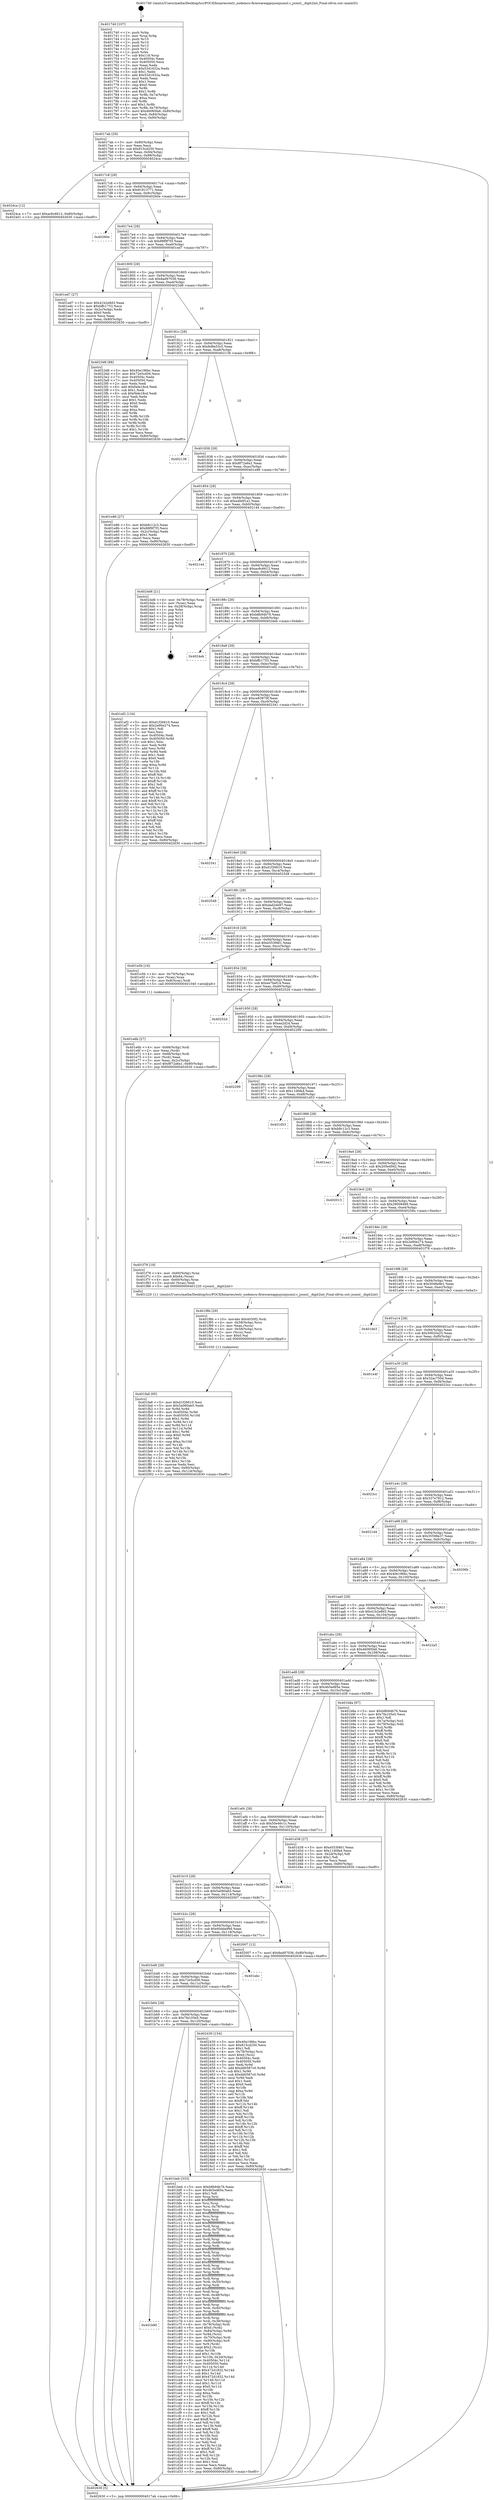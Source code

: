 digraph "0x401740" {
  label = "0x401740 (/mnt/c/Users/mathe/Desktop/tcc/POCII/binaries/extr_nodemcu-firmwareappsjsonjsonsl.c_jsonsl__digit2int_Final-ollvm.out::main(0))"
  labelloc = "t"
  node[shape=record]

  Entry [label="",width=0.3,height=0.3,shape=circle,fillcolor=black,style=filled]
  "0x4017ab" [label="{
     0x4017ab [29]\l
     | [instrs]\l
     &nbsp;&nbsp;0x4017ab \<+3\>: mov -0x80(%rbp),%eax\l
     &nbsp;&nbsp;0x4017ae \<+2\>: mov %eax,%ecx\l
     &nbsp;&nbsp;0x4017b0 \<+6\>: sub $0x815cd250,%ecx\l
     &nbsp;&nbsp;0x4017b6 \<+6\>: mov %eax,-0x94(%rbp)\l
     &nbsp;&nbsp;0x4017bc \<+6\>: mov %ecx,-0x98(%rbp)\l
     &nbsp;&nbsp;0x4017c2 \<+6\>: je 00000000004024ca \<main+0xd8a\>\l
  }"]
  "0x4024ca" [label="{
     0x4024ca [12]\l
     | [instrs]\l
     &nbsp;&nbsp;0x4024ca \<+7\>: movl $0xac6c6612,-0x80(%rbp)\l
     &nbsp;&nbsp;0x4024d1 \<+5\>: jmp 0000000000402630 \<main+0xef0\>\l
  }"]
  "0x4017c8" [label="{
     0x4017c8 [28]\l
     | [instrs]\l
     &nbsp;&nbsp;0x4017c8 \<+5\>: jmp 00000000004017cd \<main+0x8d\>\l
     &nbsp;&nbsp;0x4017cd \<+6\>: mov -0x94(%rbp),%eax\l
     &nbsp;&nbsp;0x4017d3 \<+5\>: sub $0x81813771,%eax\l
     &nbsp;&nbsp;0x4017d8 \<+6\>: mov %eax,-0x9c(%rbp)\l
     &nbsp;&nbsp;0x4017de \<+6\>: je 000000000040260e \<main+0xece\>\l
  }"]
  Exit [label="",width=0.3,height=0.3,shape=circle,fillcolor=black,style=filled,peripheries=2]
  "0x40260e" [label="{
     0x40260e\l
  }", style=dashed]
  "0x4017e4" [label="{
     0x4017e4 [28]\l
     | [instrs]\l
     &nbsp;&nbsp;0x4017e4 \<+5\>: jmp 00000000004017e9 \<main+0xa9\>\l
     &nbsp;&nbsp;0x4017e9 \<+6\>: mov -0x94(%rbp),%eax\l
     &nbsp;&nbsp;0x4017ef \<+5\>: sub $0x88f9f7f3,%eax\l
     &nbsp;&nbsp;0x4017f4 \<+6\>: mov %eax,-0xa0(%rbp)\l
     &nbsp;&nbsp;0x4017fa \<+6\>: je 0000000000401ed7 \<main+0x797\>\l
  }"]
  "0x401fa8" [label="{
     0x401fa8 [95]\l
     | [instrs]\l
     &nbsp;&nbsp;0x401fa8 \<+5\>: mov $0xd1f26610,%esi\l
     &nbsp;&nbsp;0x401fad \<+5\>: mov $0x5a080ab5,%edx\l
     &nbsp;&nbsp;0x401fb2 \<+3\>: xor %r8d,%r8d\l
     &nbsp;&nbsp;0x401fb5 \<+8\>: mov 0x40504c,%r9d\l
     &nbsp;&nbsp;0x401fbd \<+8\>: mov 0x405050,%r10d\l
     &nbsp;&nbsp;0x401fc5 \<+4\>: sub $0x1,%r8d\l
     &nbsp;&nbsp;0x401fc9 \<+3\>: mov %r9d,%r11d\l
     &nbsp;&nbsp;0x401fcc \<+3\>: add %r8d,%r11d\l
     &nbsp;&nbsp;0x401fcf \<+4\>: imul %r11d,%r9d\l
     &nbsp;&nbsp;0x401fd3 \<+4\>: and $0x1,%r9d\l
     &nbsp;&nbsp;0x401fd7 \<+4\>: cmp $0x0,%r9d\l
     &nbsp;&nbsp;0x401fdb \<+3\>: sete %bl\l
     &nbsp;&nbsp;0x401fde \<+4\>: cmp $0xa,%r10d\l
     &nbsp;&nbsp;0x401fe2 \<+4\>: setl %r14b\l
     &nbsp;&nbsp;0x401fe6 \<+3\>: mov %bl,%r15b\l
     &nbsp;&nbsp;0x401fe9 \<+3\>: and %r14b,%r15b\l
     &nbsp;&nbsp;0x401fec \<+3\>: xor %r14b,%bl\l
     &nbsp;&nbsp;0x401fef \<+3\>: or %bl,%r15b\l
     &nbsp;&nbsp;0x401ff2 \<+4\>: test $0x1,%r15b\l
     &nbsp;&nbsp;0x401ff6 \<+3\>: cmovne %edx,%esi\l
     &nbsp;&nbsp;0x401ff9 \<+3\>: mov %esi,-0x80(%rbp)\l
     &nbsp;&nbsp;0x401ffc \<+6\>: mov %eax,-0x124(%rbp)\l
     &nbsp;&nbsp;0x402002 \<+5\>: jmp 0000000000402630 \<main+0xef0\>\l
  }"]
  "0x401ed7" [label="{
     0x401ed7 [27]\l
     | [instrs]\l
     &nbsp;&nbsp;0x401ed7 \<+5\>: mov $0x41b2e8d3,%eax\l
     &nbsp;&nbsp;0x401edc \<+5\>: mov $0xbffc1753,%ecx\l
     &nbsp;&nbsp;0x401ee1 \<+3\>: mov -0x2c(%rbp),%edx\l
     &nbsp;&nbsp;0x401ee4 \<+3\>: cmp $0x0,%edx\l
     &nbsp;&nbsp;0x401ee7 \<+3\>: cmove %ecx,%eax\l
     &nbsp;&nbsp;0x401eea \<+3\>: mov %eax,-0x80(%rbp)\l
     &nbsp;&nbsp;0x401eed \<+5\>: jmp 0000000000402630 \<main+0xef0\>\l
  }"]
  "0x401800" [label="{
     0x401800 [28]\l
     | [instrs]\l
     &nbsp;&nbsp;0x401800 \<+5\>: jmp 0000000000401805 \<main+0xc5\>\l
     &nbsp;&nbsp;0x401805 \<+6\>: mov -0x94(%rbp),%eax\l
     &nbsp;&nbsp;0x40180b \<+5\>: sub $0x8ad97036,%eax\l
     &nbsp;&nbsp;0x401810 \<+6\>: mov %eax,-0xa4(%rbp)\l
     &nbsp;&nbsp;0x401816 \<+6\>: je 00000000004023d8 \<main+0xc98\>\l
  }"]
  "0x401f8b" [label="{
     0x401f8b [29]\l
     | [instrs]\l
     &nbsp;&nbsp;0x401f8b \<+10\>: movabs $0x4030f2,%rdi\l
     &nbsp;&nbsp;0x401f95 \<+4\>: mov -0x58(%rbp),%rcx\l
     &nbsp;&nbsp;0x401f99 \<+2\>: mov %eax,(%rcx)\l
     &nbsp;&nbsp;0x401f9b \<+4\>: mov -0x58(%rbp),%rcx\l
     &nbsp;&nbsp;0x401f9f \<+2\>: mov (%rcx),%esi\l
     &nbsp;&nbsp;0x401fa1 \<+2\>: mov $0x0,%al\l
     &nbsp;&nbsp;0x401fa3 \<+5\>: call 0000000000401030 \<printf@plt\>\l
     | [calls]\l
     &nbsp;&nbsp;0x401030 \{1\} (unknown)\l
  }"]
  "0x4023d8" [label="{
     0x4023d8 [88]\l
     | [instrs]\l
     &nbsp;&nbsp;0x4023d8 \<+5\>: mov $0x40e196bc,%eax\l
     &nbsp;&nbsp;0x4023dd \<+5\>: mov $0x72e5cd56,%ecx\l
     &nbsp;&nbsp;0x4023e2 \<+7\>: mov 0x40504c,%edx\l
     &nbsp;&nbsp;0x4023e9 \<+7\>: mov 0x405050,%esi\l
     &nbsp;&nbsp;0x4023f0 \<+2\>: mov %edx,%edi\l
     &nbsp;&nbsp;0x4023f2 \<+6\>: add $0xf4de18cd,%edi\l
     &nbsp;&nbsp;0x4023f8 \<+3\>: sub $0x1,%edi\l
     &nbsp;&nbsp;0x4023fb \<+6\>: sub $0xf4de18cd,%edi\l
     &nbsp;&nbsp;0x402401 \<+3\>: imul %edi,%edx\l
     &nbsp;&nbsp;0x402404 \<+3\>: and $0x1,%edx\l
     &nbsp;&nbsp;0x402407 \<+3\>: cmp $0x0,%edx\l
     &nbsp;&nbsp;0x40240a \<+4\>: sete %r8b\l
     &nbsp;&nbsp;0x40240e \<+3\>: cmp $0xa,%esi\l
     &nbsp;&nbsp;0x402411 \<+4\>: setl %r9b\l
     &nbsp;&nbsp;0x402415 \<+3\>: mov %r8b,%r10b\l
     &nbsp;&nbsp;0x402418 \<+3\>: and %r9b,%r10b\l
     &nbsp;&nbsp;0x40241b \<+3\>: xor %r9b,%r8b\l
     &nbsp;&nbsp;0x40241e \<+3\>: or %r8b,%r10b\l
     &nbsp;&nbsp;0x402421 \<+4\>: test $0x1,%r10b\l
     &nbsp;&nbsp;0x402425 \<+3\>: cmovne %ecx,%eax\l
     &nbsp;&nbsp;0x402428 \<+3\>: mov %eax,-0x80(%rbp)\l
     &nbsp;&nbsp;0x40242b \<+5\>: jmp 0000000000402630 \<main+0xef0\>\l
  }"]
  "0x40181c" [label="{
     0x40181c [28]\l
     | [instrs]\l
     &nbsp;&nbsp;0x40181c \<+5\>: jmp 0000000000401821 \<main+0xe1\>\l
     &nbsp;&nbsp;0x401821 \<+6\>: mov -0x94(%rbp),%eax\l
     &nbsp;&nbsp;0x401827 \<+5\>: sub $0x8d8e53c5,%eax\l
     &nbsp;&nbsp;0x40182c \<+6\>: mov %eax,-0xa8(%rbp)\l
     &nbsp;&nbsp;0x401832 \<+6\>: je 0000000000402138 \<main+0x9f8\>\l
  }"]
  "0x401e6b" [label="{
     0x401e6b [27]\l
     | [instrs]\l
     &nbsp;&nbsp;0x401e6b \<+4\>: mov -0x68(%rbp),%rdi\l
     &nbsp;&nbsp;0x401e6f \<+2\>: mov %eax,(%rdi)\l
     &nbsp;&nbsp;0x401e71 \<+4\>: mov -0x68(%rbp),%rdi\l
     &nbsp;&nbsp;0x401e75 \<+2\>: mov (%rdi),%eax\l
     &nbsp;&nbsp;0x401e77 \<+3\>: mov %eax,-0x2c(%rbp)\l
     &nbsp;&nbsp;0x401e7a \<+7\>: movl $0x8f72a6a1,-0x80(%rbp)\l
     &nbsp;&nbsp;0x401e81 \<+5\>: jmp 0000000000402630 \<main+0xef0\>\l
  }"]
  "0x402138" [label="{
     0x402138\l
  }", style=dashed]
  "0x401838" [label="{
     0x401838 [28]\l
     | [instrs]\l
     &nbsp;&nbsp;0x401838 \<+5\>: jmp 000000000040183d \<main+0xfd\>\l
     &nbsp;&nbsp;0x40183d \<+6\>: mov -0x94(%rbp),%eax\l
     &nbsp;&nbsp;0x401843 \<+5\>: sub $0x8f72a6a1,%eax\l
     &nbsp;&nbsp;0x401848 \<+6\>: mov %eax,-0xac(%rbp)\l
     &nbsp;&nbsp;0x40184e \<+6\>: je 0000000000401e86 \<main+0x746\>\l
  }"]
  "0x401b80" [label="{
     0x401b80\l
  }", style=dashed]
  "0x401e86" [label="{
     0x401e86 [27]\l
     | [instrs]\l
     &nbsp;&nbsp;0x401e86 \<+5\>: mov $0xb8c12c3,%eax\l
     &nbsp;&nbsp;0x401e8b \<+5\>: mov $0x88f9f7f3,%ecx\l
     &nbsp;&nbsp;0x401e90 \<+3\>: mov -0x2c(%rbp),%edx\l
     &nbsp;&nbsp;0x401e93 \<+3\>: cmp $0x1,%edx\l
     &nbsp;&nbsp;0x401e96 \<+3\>: cmovl %ecx,%eax\l
     &nbsp;&nbsp;0x401e99 \<+3\>: mov %eax,-0x80(%rbp)\l
     &nbsp;&nbsp;0x401e9c \<+5\>: jmp 0000000000402630 \<main+0xef0\>\l
  }"]
  "0x401854" [label="{
     0x401854 [28]\l
     | [instrs]\l
     &nbsp;&nbsp;0x401854 \<+5\>: jmp 0000000000401859 \<main+0x119\>\l
     &nbsp;&nbsp;0x401859 \<+6\>: mov -0x94(%rbp),%eax\l
     &nbsp;&nbsp;0x40185f \<+5\>: sub $0xa4b0f1a1,%eax\l
     &nbsp;&nbsp;0x401864 \<+6\>: mov %eax,-0xb0(%rbp)\l
     &nbsp;&nbsp;0x40186a \<+6\>: je 0000000000402144 \<main+0xa04\>\l
  }"]
  "0x401beb" [label="{
     0x401beb [333]\l
     | [instrs]\l
     &nbsp;&nbsp;0x401beb \<+5\>: mov $0xb8b94b76,%eax\l
     &nbsp;&nbsp;0x401bf0 \<+5\>: mov $0x4b5ed85e,%ecx\l
     &nbsp;&nbsp;0x401bf5 \<+2\>: mov $0x1,%dl\l
     &nbsp;&nbsp;0x401bf7 \<+3\>: mov %rsp,%rsi\l
     &nbsp;&nbsp;0x401bfa \<+4\>: add $0xfffffffffffffff0,%rsi\l
     &nbsp;&nbsp;0x401bfe \<+3\>: mov %rsi,%rsp\l
     &nbsp;&nbsp;0x401c01 \<+4\>: mov %rsi,-0x78(%rbp)\l
     &nbsp;&nbsp;0x401c05 \<+3\>: mov %rsp,%rsi\l
     &nbsp;&nbsp;0x401c08 \<+4\>: add $0xfffffffffffffff0,%rsi\l
     &nbsp;&nbsp;0x401c0c \<+3\>: mov %rsi,%rsp\l
     &nbsp;&nbsp;0x401c0f \<+3\>: mov %rsp,%rdi\l
     &nbsp;&nbsp;0x401c12 \<+4\>: add $0xfffffffffffffff0,%rdi\l
     &nbsp;&nbsp;0x401c16 \<+3\>: mov %rdi,%rsp\l
     &nbsp;&nbsp;0x401c19 \<+4\>: mov %rdi,-0x70(%rbp)\l
     &nbsp;&nbsp;0x401c1d \<+3\>: mov %rsp,%rdi\l
     &nbsp;&nbsp;0x401c20 \<+4\>: add $0xfffffffffffffff0,%rdi\l
     &nbsp;&nbsp;0x401c24 \<+3\>: mov %rdi,%rsp\l
     &nbsp;&nbsp;0x401c27 \<+4\>: mov %rdi,-0x68(%rbp)\l
     &nbsp;&nbsp;0x401c2b \<+3\>: mov %rsp,%rdi\l
     &nbsp;&nbsp;0x401c2e \<+4\>: add $0xfffffffffffffff0,%rdi\l
     &nbsp;&nbsp;0x401c32 \<+3\>: mov %rdi,%rsp\l
     &nbsp;&nbsp;0x401c35 \<+4\>: mov %rdi,-0x60(%rbp)\l
     &nbsp;&nbsp;0x401c39 \<+3\>: mov %rsp,%rdi\l
     &nbsp;&nbsp;0x401c3c \<+4\>: add $0xfffffffffffffff0,%rdi\l
     &nbsp;&nbsp;0x401c40 \<+3\>: mov %rdi,%rsp\l
     &nbsp;&nbsp;0x401c43 \<+4\>: mov %rdi,-0x58(%rbp)\l
     &nbsp;&nbsp;0x401c47 \<+3\>: mov %rsp,%rdi\l
     &nbsp;&nbsp;0x401c4a \<+4\>: add $0xfffffffffffffff0,%rdi\l
     &nbsp;&nbsp;0x401c4e \<+3\>: mov %rdi,%rsp\l
     &nbsp;&nbsp;0x401c51 \<+4\>: mov %rdi,-0x50(%rbp)\l
     &nbsp;&nbsp;0x401c55 \<+3\>: mov %rsp,%rdi\l
     &nbsp;&nbsp;0x401c58 \<+4\>: add $0xfffffffffffffff0,%rdi\l
     &nbsp;&nbsp;0x401c5c \<+3\>: mov %rdi,%rsp\l
     &nbsp;&nbsp;0x401c5f \<+4\>: mov %rdi,-0x48(%rbp)\l
     &nbsp;&nbsp;0x401c63 \<+3\>: mov %rsp,%rdi\l
     &nbsp;&nbsp;0x401c66 \<+4\>: add $0xfffffffffffffff0,%rdi\l
     &nbsp;&nbsp;0x401c6a \<+3\>: mov %rdi,%rsp\l
     &nbsp;&nbsp;0x401c6d \<+4\>: mov %rdi,-0x40(%rbp)\l
     &nbsp;&nbsp;0x401c71 \<+3\>: mov %rsp,%rdi\l
     &nbsp;&nbsp;0x401c74 \<+4\>: add $0xfffffffffffffff0,%rdi\l
     &nbsp;&nbsp;0x401c78 \<+3\>: mov %rdi,%rsp\l
     &nbsp;&nbsp;0x401c7b \<+4\>: mov %rdi,-0x38(%rbp)\l
     &nbsp;&nbsp;0x401c7f \<+4\>: mov -0x78(%rbp),%rdi\l
     &nbsp;&nbsp;0x401c83 \<+6\>: movl $0x0,(%rdi)\l
     &nbsp;&nbsp;0x401c89 \<+7\>: mov -0x84(%rbp),%r8d\l
     &nbsp;&nbsp;0x401c90 \<+3\>: mov %r8d,(%rsi)\l
     &nbsp;&nbsp;0x401c93 \<+4\>: mov -0x70(%rbp),%rdi\l
     &nbsp;&nbsp;0x401c97 \<+7\>: mov -0x90(%rbp),%r9\l
     &nbsp;&nbsp;0x401c9e \<+3\>: mov %r9,(%rdi)\l
     &nbsp;&nbsp;0x401ca1 \<+3\>: cmpl $0x2,(%rsi)\l
     &nbsp;&nbsp;0x401ca4 \<+4\>: setne %r10b\l
     &nbsp;&nbsp;0x401ca8 \<+4\>: and $0x1,%r10b\l
     &nbsp;&nbsp;0x401cac \<+4\>: mov %r10b,-0x2d(%rbp)\l
     &nbsp;&nbsp;0x401cb0 \<+8\>: mov 0x40504c,%r11d\l
     &nbsp;&nbsp;0x401cb8 \<+7\>: mov 0x405050,%ebx\l
     &nbsp;&nbsp;0x401cbf \<+3\>: mov %r11d,%r14d\l
     &nbsp;&nbsp;0x401cc2 \<+7\>: sub $0x472d1832,%r14d\l
     &nbsp;&nbsp;0x401cc9 \<+4\>: sub $0x1,%r14d\l
     &nbsp;&nbsp;0x401ccd \<+7\>: add $0x472d1832,%r14d\l
     &nbsp;&nbsp;0x401cd4 \<+4\>: imul %r14d,%r11d\l
     &nbsp;&nbsp;0x401cd8 \<+4\>: and $0x1,%r11d\l
     &nbsp;&nbsp;0x401cdc \<+4\>: cmp $0x0,%r11d\l
     &nbsp;&nbsp;0x401ce0 \<+4\>: sete %r10b\l
     &nbsp;&nbsp;0x401ce4 \<+3\>: cmp $0xa,%ebx\l
     &nbsp;&nbsp;0x401ce7 \<+4\>: setl %r15b\l
     &nbsp;&nbsp;0x401ceb \<+3\>: mov %r10b,%r12b\l
     &nbsp;&nbsp;0x401cee \<+4\>: xor $0xff,%r12b\l
     &nbsp;&nbsp;0x401cf2 \<+3\>: mov %r15b,%r13b\l
     &nbsp;&nbsp;0x401cf5 \<+4\>: xor $0xff,%r13b\l
     &nbsp;&nbsp;0x401cf9 \<+3\>: xor $0x1,%dl\l
     &nbsp;&nbsp;0x401cfc \<+3\>: mov %r12b,%sil\l
     &nbsp;&nbsp;0x401cff \<+4\>: and $0xff,%sil\l
     &nbsp;&nbsp;0x401d03 \<+3\>: and %dl,%r10b\l
     &nbsp;&nbsp;0x401d06 \<+3\>: mov %r13b,%dil\l
     &nbsp;&nbsp;0x401d09 \<+4\>: and $0xff,%dil\l
     &nbsp;&nbsp;0x401d0d \<+3\>: and %dl,%r15b\l
     &nbsp;&nbsp;0x401d10 \<+3\>: or %r10b,%sil\l
     &nbsp;&nbsp;0x401d13 \<+3\>: or %r15b,%dil\l
     &nbsp;&nbsp;0x401d16 \<+3\>: xor %dil,%sil\l
     &nbsp;&nbsp;0x401d19 \<+3\>: or %r13b,%r12b\l
     &nbsp;&nbsp;0x401d1c \<+4\>: xor $0xff,%r12b\l
     &nbsp;&nbsp;0x401d20 \<+3\>: or $0x1,%dl\l
     &nbsp;&nbsp;0x401d23 \<+3\>: and %dl,%r12b\l
     &nbsp;&nbsp;0x401d26 \<+3\>: or %r12b,%sil\l
     &nbsp;&nbsp;0x401d29 \<+4\>: test $0x1,%sil\l
     &nbsp;&nbsp;0x401d2d \<+3\>: cmovne %ecx,%eax\l
     &nbsp;&nbsp;0x401d30 \<+3\>: mov %eax,-0x80(%rbp)\l
     &nbsp;&nbsp;0x401d33 \<+5\>: jmp 0000000000402630 \<main+0xef0\>\l
  }"]
  "0x402144" [label="{
     0x402144\l
  }", style=dashed]
  "0x401870" [label="{
     0x401870 [28]\l
     | [instrs]\l
     &nbsp;&nbsp;0x401870 \<+5\>: jmp 0000000000401875 \<main+0x135\>\l
     &nbsp;&nbsp;0x401875 \<+6\>: mov -0x94(%rbp),%eax\l
     &nbsp;&nbsp;0x40187b \<+5\>: sub $0xac6c6612,%eax\l
     &nbsp;&nbsp;0x401880 \<+6\>: mov %eax,-0xb4(%rbp)\l
     &nbsp;&nbsp;0x401886 \<+6\>: je 00000000004024d6 \<main+0xd96\>\l
  }"]
  "0x401b64" [label="{
     0x401b64 [28]\l
     | [instrs]\l
     &nbsp;&nbsp;0x401b64 \<+5\>: jmp 0000000000401b69 \<main+0x429\>\l
     &nbsp;&nbsp;0x401b69 \<+6\>: mov -0x94(%rbp),%eax\l
     &nbsp;&nbsp;0x401b6f \<+5\>: sub $0x7fa105e5,%eax\l
     &nbsp;&nbsp;0x401b74 \<+6\>: mov %eax,-0x120(%rbp)\l
     &nbsp;&nbsp;0x401b7a \<+6\>: je 0000000000401beb \<main+0x4ab\>\l
  }"]
  "0x4024d6" [label="{
     0x4024d6 [21]\l
     | [instrs]\l
     &nbsp;&nbsp;0x4024d6 \<+4\>: mov -0x78(%rbp),%rax\l
     &nbsp;&nbsp;0x4024da \<+2\>: mov (%rax),%eax\l
     &nbsp;&nbsp;0x4024dc \<+4\>: lea -0x28(%rbp),%rsp\l
     &nbsp;&nbsp;0x4024e0 \<+1\>: pop %rbx\l
     &nbsp;&nbsp;0x4024e1 \<+2\>: pop %r12\l
     &nbsp;&nbsp;0x4024e3 \<+2\>: pop %r13\l
     &nbsp;&nbsp;0x4024e5 \<+2\>: pop %r14\l
     &nbsp;&nbsp;0x4024e7 \<+2\>: pop %r15\l
     &nbsp;&nbsp;0x4024e9 \<+1\>: pop %rbp\l
     &nbsp;&nbsp;0x4024ea \<+1\>: ret\l
  }"]
  "0x40188c" [label="{
     0x40188c [28]\l
     | [instrs]\l
     &nbsp;&nbsp;0x40188c \<+5\>: jmp 0000000000401891 \<main+0x151\>\l
     &nbsp;&nbsp;0x401891 \<+6\>: mov -0x94(%rbp),%eax\l
     &nbsp;&nbsp;0x401897 \<+5\>: sub $0xb8b94b76,%eax\l
     &nbsp;&nbsp;0x40189c \<+6\>: mov %eax,-0xb8(%rbp)\l
     &nbsp;&nbsp;0x4018a2 \<+6\>: je 00000000004024eb \<main+0xdab\>\l
  }"]
  "0x402430" [label="{
     0x402430 [154]\l
     | [instrs]\l
     &nbsp;&nbsp;0x402430 \<+5\>: mov $0x40e196bc,%eax\l
     &nbsp;&nbsp;0x402435 \<+5\>: mov $0x815cd250,%ecx\l
     &nbsp;&nbsp;0x40243a \<+2\>: mov $0x1,%dl\l
     &nbsp;&nbsp;0x40243c \<+4\>: mov -0x78(%rbp),%rsi\l
     &nbsp;&nbsp;0x402440 \<+6\>: movl $0x0,(%rsi)\l
     &nbsp;&nbsp;0x402446 \<+7\>: mov 0x40504c,%edi\l
     &nbsp;&nbsp;0x40244d \<+8\>: mov 0x405050,%r8d\l
     &nbsp;&nbsp;0x402455 \<+3\>: mov %edi,%r9d\l
     &nbsp;&nbsp;0x402458 \<+7\>: add $0xdd0587c0,%r9d\l
     &nbsp;&nbsp;0x40245f \<+4\>: sub $0x1,%r9d\l
     &nbsp;&nbsp;0x402463 \<+7\>: sub $0xdd0587c0,%r9d\l
     &nbsp;&nbsp;0x40246a \<+4\>: imul %r9d,%edi\l
     &nbsp;&nbsp;0x40246e \<+3\>: and $0x1,%edi\l
     &nbsp;&nbsp;0x402471 \<+3\>: cmp $0x0,%edi\l
     &nbsp;&nbsp;0x402474 \<+4\>: sete %r10b\l
     &nbsp;&nbsp;0x402478 \<+4\>: cmp $0xa,%r8d\l
     &nbsp;&nbsp;0x40247c \<+4\>: setl %r11b\l
     &nbsp;&nbsp;0x402480 \<+3\>: mov %r10b,%bl\l
     &nbsp;&nbsp;0x402483 \<+3\>: xor $0xff,%bl\l
     &nbsp;&nbsp;0x402486 \<+3\>: mov %r11b,%r14b\l
     &nbsp;&nbsp;0x402489 \<+4\>: xor $0xff,%r14b\l
     &nbsp;&nbsp;0x40248d \<+3\>: xor $0x1,%dl\l
     &nbsp;&nbsp;0x402490 \<+3\>: mov %bl,%r15b\l
     &nbsp;&nbsp;0x402493 \<+4\>: and $0xff,%r15b\l
     &nbsp;&nbsp;0x402497 \<+3\>: and %dl,%r10b\l
     &nbsp;&nbsp;0x40249a \<+3\>: mov %r14b,%r12b\l
     &nbsp;&nbsp;0x40249d \<+4\>: and $0xff,%r12b\l
     &nbsp;&nbsp;0x4024a1 \<+3\>: and %dl,%r11b\l
     &nbsp;&nbsp;0x4024a4 \<+3\>: or %r10b,%r15b\l
     &nbsp;&nbsp;0x4024a7 \<+3\>: or %r11b,%r12b\l
     &nbsp;&nbsp;0x4024aa \<+3\>: xor %r12b,%r15b\l
     &nbsp;&nbsp;0x4024ad \<+3\>: or %r14b,%bl\l
     &nbsp;&nbsp;0x4024b0 \<+3\>: xor $0xff,%bl\l
     &nbsp;&nbsp;0x4024b3 \<+3\>: or $0x1,%dl\l
     &nbsp;&nbsp;0x4024b6 \<+2\>: and %dl,%bl\l
     &nbsp;&nbsp;0x4024b8 \<+3\>: or %bl,%r15b\l
     &nbsp;&nbsp;0x4024bb \<+4\>: test $0x1,%r15b\l
     &nbsp;&nbsp;0x4024bf \<+3\>: cmovne %ecx,%eax\l
     &nbsp;&nbsp;0x4024c2 \<+3\>: mov %eax,-0x80(%rbp)\l
     &nbsp;&nbsp;0x4024c5 \<+5\>: jmp 0000000000402630 \<main+0xef0\>\l
  }"]
  "0x4024eb" [label="{
     0x4024eb\l
  }", style=dashed]
  "0x4018a8" [label="{
     0x4018a8 [28]\l
     | [instrs]\l
     &nbsp;&nbsp;0x4018a8 \<+5\>: jmp 00000000004018ad \<main+0x16d\>\l
     &nbsp;&nbsp;0x4018ad \<+6\>: mov -0x94(%rbp),%eax\l
     &nbsp;&nbsp;0x4018b3 \<+5\>: sub $0xbffc1753,%eax\l
     &nbsp;&nbsp;0x4018b8 \<+6\>: mov %eax,-0xbc(%rbp)\l
     &nbsp;&nbsp;0x4018be \<+6\>: je 0000000000401ef2 \<main+0x7b2\>\l
  }"]
  "0x401b48" [label="{
     0x401b48 [28]\l
     | [instrs]\l
     &nbsp;&nbsp;0x401b48 \<+5\>: jmp 0000000000401b4d \<main+0x40d\>\l
     &nbsp;&nbsp;0x401b4d \<+6\>: mov -0x94(%rbp),%eax\l
     &nbsp;&nbsp;0x401b53 \<+5\>: sub $0x72e5cd56,%eax\l
     &nbsp;&nbsp;0x401b58 \<+6\>: mov %eax,-0x11c(%rbp)\l
     &nbsp;&nbsp;0x401b5e \<+6\>: je 0000000000402430 \<main+0xcf0\>\l
  }"]
  "0x401ef2" [label="{
     0x401ef2 [134]\l
     | [instrs]\l
     &nbsp;&nbsp;0x401ef2 \<+5\>: mov $0xd1f26610,%eax\l
     &nbsp;&nbsp;0x401ef7 \<+5\>: mov $0x2e90e274,%ecx\l
     &nbsp;&nbsp;0x401efc \<+2\>: mov $0x1,%dl\l
     &nbsp;&nbsp;0x401efe \<+2\>: xor %esi,%esi\l
     &nbsp;&nbsp;0x401f00 \<+7\>: mov 0x40504c,%edi\l
     &nbsp;&nbsp;0x401f07 \<+8\>: mov 0x405050,%r8d\l
     &nbsp;&nbsp;0x401f0f \<+3\>: sub $0x1,%esi\l
     &nbsp;&nbsp;0x401f12 \<+3\>: mov %edi,%r9d\l
     &nbsp;&nbsp;0x401f15 \<+3\>: add %esi,%r9d\l
     &nbsp;&nbsp;0x401f18 \<+4\>: imul %r9d,%edi\l
     &nbsp;&nbsp;0x401f1c \<+3\>: and $0x1,%edi\l
     &nbsp;&nbsp;0x401f1f \<+3\>: cmp $0x0,%edi\l
     &nbsp;&nbsp;0x401f22 \<+4\>: sete %r10b\l
     &nbsp;&nbsp;0x401f26 \<+4\>: cmp $0xa,%r8d\l
     &nbsp;&nbsp;0x401f2a \<+4\>: setl %r11b\l
     &nbsp;&nbsp;0x401f2e \<+3\>: mov %r10b,%bl\l
     &nbsp;&nbsp;0x401f31 \<+3\>: xor $0xff,%bl\l
     &nbsp;&nbsp;0x401f34 \<+3\>: mov %r11b,%r14b\l
     &nbsp;&nbsp;0x401f37 \<+4\>: xor $0xff,%r14b\l
     &nbsp;&nbsp;0x401f3b \<+3\>: xor $0x1,%dl\l
     &nbsp;&nbsp;0x401f3e \<+3\>: mov %bl,%r15b\l
     &nbsp;&nbsp;0x401f41 \<+4\>: and $0xff,%r15b\l
     &nbsp;&nbsp;0x401f45 \<+3\>: and %dl,%r10b\l
     &nbsp;&nbsp;0x401f48 \<+3\>: mov %r14b,%r12b\l
     &nbsp;&nbsp;0x401f4b \<+4\>: and $0xff,%r12b\l
     &nbsp;&nbsp;0x401f4f \<+3\>: and %dl,%r11b\l
     &nbsp;&nbsp;0x401f52 \<+3\>: or %r10b,%r15b\l
     &nbsp;&nbsp;0x401f55 \<+3\>: or %r11b,%r12b\l
     &nbsp;&nbsp;0x401f58 \<+3\>: xor %r12b,%r15b\l
     &nbsp;&nbsp;0x401f5b \<+3\>: or %r14b,%bl\l
     &nbsp;&nbsp;0x401f5e \<+3\>: xor $0xff,%bl\l
     &nbsp;&nbsp;0x401f61 \<+3\>: or $0x1,%dl\l
     &nbsp;&nbsp;0x401f64 \<+2\>: and %dl,%bl\l
     &nbsp;&nbsp;0x401f66 \<+3\>: or %bl,%r15b\l
     &nbsp;&nbsp;0x401f69 \<+4\>: test $0x1,%r15b\l
     &nbsp;&nbsp;0x401f6d \<+3\>: cmovne %ecx,%eax\l
     &nbsp;&nbsp;0x401f70 \<+3\>: mov %eax,-0x80(%rbp)\l
     &nbsp;&nbsp;0x401f73 \<+5\>: jmp 0000000000402630 \<main+0xef0\>\l
  }"]
  "0x4018c4" [label="{
     0x4018c4 [28]\l
     | [instrs]\l
     &nbsp;&nbsp;0x4018c4 \<+5\>: jmp 00000000004018c9 \<main+0x189\>\l
     &nbsp;&nbsp;0x4018c9 \<+6\>: mov -0x94(%rbp),%eax\l
     &nbsp;&nbsp;0x4018cf \<+5\>: sub $0xce83870f,%eax\l
     &nbsp;&nbsp;0x4018d4 \<+6\>: mov %eax,-0xc0(%rbp)\l
     &nbsp;&nbsp;0x4018da \<+6\>: je 0000000000402341 \<main+0xc01\>\l
  }"]
  "0x401ebc" [label="{
     0x401ebc\l
  }", style=dashed]
  "0x402341" [label="{
     0x402341\l
  }", style=dashed]
  "0x4018e0" [label="{
     0x4018e0 [28]\l
     | [instrs]\l
     &nbsp;&nbsp;0x4018e0 \<+5\>: jmp 00000000004018e5 \<main+0x1a5\>\l
     &nbsp;&nbsp;0x4018e5 \<+6\>: mov -0x94(%rbp),%eax\l
     &nbsp;&nbsp;0x4018eb \<+5\>: sub $0xd1f26610,%eax\l
     &nbsp;&nbsp;0x4018f0 \<+6\>: mov %eax,-0xc4(%rbp)\l
     &nbsp;&nbsp;0x4018f6 \<+6\>: je 0000000000402548 \<main+0xe08\>\l
  }"]
  "0x401b2c" [label="{
     0x401b2c [28]\l
     | [instrs]\l
     &nbsp;&nbsp;0x401b2c \<+5\>: jmp 0000000000401b31 \<main+0x3f1\>\l
     &nbsp;&nbsp;0x401b31 \<+6\>: mov -0x94(%rbp),%eax\l
     &nbsp;&nbsp;0x401b37 \<+5\>: sub $0x60dda99d,%eax\l
     &nbsp;&nbsp;0x401b3c \<+6\>: mov %eax,-0x118(%rbp)\l
     &nbsp;&nbsp;0x401b42 \<+6\>: je 0000000000401ebc \<main+0x77c\>\l
  }"]
  "0x402548" [label="{
     0x402548\l
  }", style=dashed]
  "0x4018fc" [label="{
     0x4018fc [28]\l
     | [instrs]\l
     &nbsp;&nbsp;0x4018fc \<+5\>: jmp 0000000000401901 \<main+0x1c1\>\l
     &nbsp;&nbsp;0x401901 \<+6\>: mov -0x94(%rbp),%eax\l
     &nbsp;&nbsp;0x401907 \<+5\>: sub $0xdad2de97,%eax\l
     &nbsp;&nbsp;0x40190c \<+6\>: mov %eax,-0xc8(%rbp)\l
     &nbsp;&nbsp;0x401912 \<+6\>: je 00000000004025cc \<main+0xe8c\>\l
  }"]
  "0x402007" [label="{
     0x402007 [12]\l
     | [instrs]\l
     &nbsp;&nbsp;0x402007 \<+7\>: movl $0x8ad97036,-0x80(%rbp)\l
     &nbsp;&nbsp;0x40200e \<+5\>: jmp 0000000000402630 \<main+0xef0\>\l
  }"]
  "0x4025cc" [label="{
     0x4025cc\l
  }", style=dashed]
  "0x401918" [label="{
     0x401918 [28]\l
     | [instrs]\l
     &nbsp;&nbsp;0x401918 \<+5\>: jmp 000000000040191d \<main+0x1dd\>\l
     &nbsp;&nbsp;0x40191d \<+6\>: mov -0x94(%rbp),%eax\l
     &nbsp;&nbsp;0x401923 \<+5\>: sub $0xe553f461,%eax\l
     &nbsp;&nbsp;0x401928 \<+6\>: mov %eax,-0xcc(%rbp)\l
     &nbsp;&nbsp;0x40192e \<+6\>: je 0000000000401e5b \<main+0x71b\>\l
  }"]
  "0x401b10" [label="{
     0x401b10 [28]\l
     | [instrs]\l
     &nbsp;&nbsp;0x401b10 \<+5\>: jmp 0000000000401b15 \<main+0x3d5\>\l
     &nbsp;&nbsp;0x401b15 \<+6\>: mov -0x94(%rbp),%eax\l
     &nbsp;&nbsp;0x401b1b \<+5\>: sub $0x5a080ab5,%eax\l
     &nbsp;&nbsp;0x401b20 \<+6\>: mov %eax,-0x114(%rbp)\l
     &nbsp;&nbsp;0x401b26 \<+6\>: je 0000000000402007 \<main+0x8c7\>\l
  }"]
  "0x401e5b" [label="{
     0x401e5b [16]\l
     | [instrs]\l
     &nbsp;&nbsp;0x401e5b \<+4\>: mov -0x70(%rbp),%rax\l
     &nbsp;&nbsp;0x401e5f \<+3\>: mov (%rax),%rax\l
     &nbsp;&nbsp;0x401e62 \<+4\>: mov 0x8(%rax),%rdi\l
     &nbsp;&nbsp;0x401e66 \<+5\>: call 0000000000401040 \<atoi@plt\>\l
     | [calls]\l
     &nbsp;&nbsp;0x401040 \{1\} (unknown)\l
  }"]
  "0x401934" [label="{
     0x401934 [28]\l
     | [instrs]\l
     &nbsp;&nbsp;0x401934 \<+5\>: jmp 0000000000401939 \<main+0x1f9\>\l
     &nbsp;&nbsp;0x401939 \<+6\>: mov -0x94(%rbp),%eax\l
     &nbsp;&nbsp;0x40193f \<+5\>: sub $0xee7bef14,%eax\l
     &nbsp;&nbsp;0x401944 \<+6\>: mov %eax,-0xd0(%rbp)\l
     &nbsp;&nbsp;0x40194a \<+6\>: je 000000000040252d \<main+0xded\>\l
  }"]
  "0x4022b1" [label="{
     0x4022b1\l
  }", style=dashed]
  "0x40252d" [label="{
     0x40252d\l
  }", style=dashed]
  "0x401950" [label="{
     0x401950 [28]\l
     | [instrs]\l
     &nbsp;&nbsp;0x401950 \<+5\>: jmp 0000000000401955 \<main+0x215\>\l
     &nbsp;&nbsp;0x401955 \<+6\>: mov -0x94(%rbp),%eax\l
     &nbsp;&nbsp;0x40195b \<+5\>: sub $0xea2d24,%eax\l
     &nbsp;&nbsp;0x401960 \<+6\>: mov %eax,-0xd4(%rbp)\l
     &nbsp;&nbsp;0x401966 \<+6\>: je 0000000000402299 \<main+0xb59\>\l
  }"]
  "0x401af4" [label="{
     0x401af4 [28]\l
     | [instrs]\l
     &nbsp;&nbsp;0x401af4 \<+5\>: jmp 0000000000401af9 \<main+0x3b9\>\l
     &nbsp;&nbsp;0x401af9 \<+6\>: mov -0x94(%rbp),%eax\l
     &nbsp;&nbsp;0x401aff \<+5\>: sub $0x50e46c1c,%eax\l
     &nbsp;&nbsp;0x401b04 \<+6\>: mov %eax,-0x110(%rbp)\l
     &nbsp;&nbsp;0x401b0a \<+6\>: je 00000000004022b1 \<main+0xb71\>\l
  }"]
  "0x402299" [label="{
     0x402299\l
  }", style=dashed]
  "0x40196c" [label="{
     0x40196c [28]\l
     | [instrs]\l
     &nbsp;&nbsp;0x40196c \<+5\>: jmp 0000000000401971 \<main+0x231\>\l
     &nbsp;&nbsp;0x401971 \<+6\>: mov -0x94(%rbp),%eax\l
     &nbsp;&nbsp;0x401977 \<+5\>: sub $0x11d0fa4,%eax\l
     &nbsp;&nbsp;0x40197c \<+6\>: mov %eax,-0xd8(%rbp)\l
     &nbsp;&nbsp;0x401982 \<+6\>: je 0000000000401d53 \<main+0x613\>\l
  }"]
  "0x401d38" [label="{
     0x401d38 [27]\l
     | [instrs]\l
     &nbsp;&nbsp;0x401d38 \<+5\>: mov $0xe553f461,%eax\l
     &nbsp;&nbsp;0x401d3d \<+5\>: mov $0x11d0fa4,%ecx\l
     &nbsp;&nbsp;0x401d42 \<+3\>: mov -0x2d(%rbp),%dl\l
     &nbsp;&nbsp;0x401d45 \<+3\>: test $0x1,%dl\l
     &nbsp;&nbsp;0x401d48 \<+3\>: cmovne %ecx,%eax\l
     &nbsp;&nbsp;0x401d4b \<+3\>: mov %eax,-0x80(%rbp)\l
     &nbsp;&nbsp;0x401d4e \<+5\>: jmp 0000000000402630 \<main+0xef0\>\l
  }"]
  "0x401d53" [label="{
     0x401d53\l
  }", style=dashed]
  "0x401988" [label="{
     0x401988 [28]\l
     | [instrs]\l
     &nbsp;&nbsp;0x401988 \<+5\>: jmp 000000000040198d \<main+0x24d\>\l
     &nbsp;&nbsp;0x40198d \<+6\>: mov -0x94(%rbp),%eax\l
     &nbsp;&nbsp;0x401993 \<+5\>: sub $0xb8c12c3,%eax\l
     &nbsp;&nbsp;0x401998 \<+6\>: mov %eax,-0xdc(%rbp)\l
     &nbsp;&nbsp;0x40199e \<+6\>: je 0000000000401ea1 \<main+0x761\>\l
  }"]
  "0x401740" [label="{
     0x401740 [107]\l
     | [instrs]\l
     &nbsp;&nbsp;0x401740 \<+1\>: push %rbp\l
     &nbsp;&nbsp;0x401741 \<+3\>: mov %rsp,%rbp\l
     &nbsp;&nbsp;0x401744 \<+2\>: push %r15\l
     &nbsp;&nbsp;0x401746 \<+2\>: push %r14\l
     &nbsp;&nbsp;0x401748 \<+2\>: push %r13\l
     &nbsp;&nbsp;0x40174a \<+2\>: push %r12\l
     &nbsp;&nbsp;0x40174c \<+1\>: push %rbx\l
     &nbsp;&nbsp;0x40174d \<+7\>: sub $0x118,%rsp\l
     &nbsp;&nbsp;0x401754 \<+7\>: mov 0x40504c,%eax\l
     &nbsp;&nbsp;0x40175b \<+7\>: mov 0x405050,%ecx\l
     &nbsp;&nbsp;0x401762 \<+2\>: mov %eax,%edx\l
     &nbsp;&nbsp;0x401764 \<+6\>: sub $0x53d1632a,%edx\l
     &nbsp;&nbsp;0x40176a \<+3\>: sub $0x1,%edx\l
     &nbsp;&nbsp;0x40176d \<+6\>: add $0x53d1632a,%edx\l
     &nbsp;&nbsp;0x401773 \<+3\>: imul %edx,%eax\l
     &nbsp;&nbsp;0x401776 \<+3\>: and $0x1,%eax\l
     &nbsp;&nbsp;0x401779 \<+3\>: cmp $0x0,%eax\l
     &nbsp;&nbsp;0x40177c \<+4\>: sete %r8b\l
     &nbsp;&nbsp;0x401780 \<+4\>: and $0x1,%r8b\l
     &nbsp;&nbsp;0x401784 \<+4\>: mov %r8b,-0x7a(%rbp)\l
     &nbsp;&nbsp;0x401788 \<+3\>: cmp $0xa,%ecx\l
     &nbsp;&nbsp;0x40178b \<+4\>: setl %r8b\l
     &nbsp;&nbsp;0x40178f \<+4\>: and $0x1,%r8b\l
     &nbsp;&nbsp;0x401793 \<+4\>: mov %r8b,-0x79(%rbp)\l
     &nbsp;&nbsp;0x401797 \<+7\>: movl $0x46085fa6,-0x80(%rbp)\l
     &nbsp;&nbsp;0x40179e \<+6\>: mov %edi,-0x84(%rbp)\l
     &nbsp;&nbsp;0x4017a4 \<+7\>: mov %rsi,-0x90(%rbp)\l
  }"]
  "0x401ea1" [label="{
     0x401ea1\l
  }", style=dashed]
  "0x4019a4" [label="{
     0x4019a4 [28]\l
     | [instrs]\l
     &nbsp;&nbsp;0x4019a4 \<+5\>: jmp 00000000004019a9 \<main+0x269\>\l
     &nbsp;&nbsp;0x4019a9 \<+6\>: mov -0x94(%rbp),%eax\l
     &nbsp;&nbsp;0x4019af \<+5\>: sub $0x205e4942,%eax\l
     &nbsp;&nbsp;0x4019b4 \<+6\>: mov %eax,-0xe0(%rbp)\l
     &nbsp;&nbsp;0x4019ba \<+6\>: je 0000000000402013 \<main+0x8d3\>\l
  }"]
  "0x402630" [label="{
     0x402630 [5]\l
     | [instrs]\l
     &nbsp;&nbsp;0x402630 \<+5\>: jmp 00000000004017ab \<main+0x6b\>\l
  }"]
  "0x402013" [label="{
     0x402013\l
  }", style=dashed]
  "0x4019c0" [label="{
     0x4019c0 [28]\l
     | [instrs]\l
     &nbsp;&nbsp;0x4019c0 \<+5\>: jmp 00000000004019c5 \<main+0x285\>\l
     &nbsp;&nbsp;0x4019c5 \<+6\>: mov -0x94(%rbp),%eax\l
     &nbsp;&nbsp;0x4019cb \<+5\>: sub $0x29008469,%eax\l
     &nbsp;&nbsp;0x4019d0 \<+6\>: mov %eax,-0xe4(%rbp)\l
     &nbsp;&nbsp;0x4019d6 \<+6\>: je 000000000040258a \<main+0xe4a\>\l
  }"]
  "0x401ad8" [label="{
     0x401ad8 [28]\l
     | [instrs]\l
     &nbsp;&nbsp;0x401ad8 \<+5\>: jmp 0000000000401add \<main+0x39d\>\l
     &nbsp;&nbsp;0x401add \<+6\>: mov -0x94(%rbp),%eax\l
     &nbsp;&nbsp;0x401ae3 \<+5\>: sub $0x4b5ed85e,%eax\l
     &nbsp;&nbsp;0x401ae8 \<+6\>: mov %eax,-0x10c(%rbp)\l
     &nbsp;&nbsp;0x401aee \<+6\>: je 0000000000401d38 \<main+0x5f8\>\l
  }"]
  "0x40258a" [label="{
     0x40258a\l
  }", style=dashed]
  "0x4019dc" [label="{
     0x4019dc [28]\l
     | [instrs]\l
     &nbsp;&nbsp;0x4019dc \<+5\>: jmp 00000000004019e1 \<main+0x2a1\>\l
     &nbsp;&nbsp;0x4019e1 \<+6\>: mov -0x94(%rbp),%eax\l
     &nbsp;&nbsp;0x4019e7 \<+5\>: sub $0x2e90e274,%eax\l
     &nbsp;&nbsp;0x4019ec \<+6\>: mov %eax,-0xe8(%rbp)\l
     &nbsp;&nbsp;0x4019f2 \<+6\>: je 0000000000401f78 \<main+0x838\>\l
  }"]
  "0x401b8a" [label="{
     0x401b8a [97]\l
     | [instrs]\l
     &nbsp;&nbsp;0x401b8a \<+5\>: mov $0xb8b94b76,%eax\l
     &nbsp;&nbsp;0x401b8f \<+5\>: mov $0x7fa105e5,%ecx\l
     &nbsp;&nbsp;0x401b94 \<+2\>: mov $0x1,%dl\l
     &nbsp;&nbsp;0x401b96 \<+4\>: mov -0x7a(%rbp),%sil\l
     &nbsp;&nbsp;0x401b9a \<+4\>: mov -0x79(%rbp),%dil\l
     &nbsp;&nbsp;0x401b9e \<+3\>: mov %sil,%r8b\l
     &nbsp;&nbsp;0x401ba1 \<+4\>: xor $0xff,%r8b\l
     &nbsp;&nbsp;0x401ba5 \<+3\>: mov %dil,%r9b\l
     &nbsp;&nbsp;0x401ba8 \<+4\>: xor $0xff,%r9b\l
     &nbsp;&nbsp;0x401bac \<+3\>: xor $0x0,%dl\l
     &nbsp;&nbsp;0x401baf \<+3\>: mov %r8b,%r10b\l
     &nbsp;&nbsp;0x401bb2 \<+4\>: and $0x0,%r10b\l
     &nbsp;&nbsp;0x401bb6 \<+3\>: and %dl,%sil\l
     &nbsp;&nbsp;0x401bb9 \<+3\>: mov %r9b,%r11b\l
     &nbsp;&nbsp;0x401bbc \<+4\>: and $0x0,%r11b\l
     &nbsp;&nbsp;0x401bc0 \<+3\>: and %dl,%dil\l
     &nbsp;&nbsp;0x401bc3 \<+3\>: or %sil,%r10b\l
     &nbsp;&nbsp;0x401bc6 \<+3\>: or %dil,%r11b\l
     &nbsp;&nbsp;0x401bc9 \<+3\>: xor %r11b,%r10b\l
     &nbsp;&nbsp;0x401bcc \<+3\>: or %r9b,%r8b\l
     &nbsp;&nbsp;0x401bcf \<+4\>: xor $0xff,%r8b\l
     &nbsp;&nbsp;0x401bd3 \<+3\>: or $0x0,%dl\l
     &nbsp;&nbsp;0x401bd6 \<+3\>: and %dl,%r8b\l
     &nbsp;&nbsp;0x401bd9 \<+3\>: or %r8b,%r10b\l
     &nbsp;&nbsp;0x401bdc \<+4\>: test $0x1,%r10b\l
     &nbsp;&nbsp;0x401be0 \<+3\>: cmovne %ecx,%eax\l
     &nbsp;&nbsp;0x401be3 \<+3\>: mov %eax,-0x80(%rbp)\l
     &nbsp;&nbsp;0x401be6 \<+5\>: jmp 0000000000402630 \<main+0xef0\>\l
  }"]
  "0x401f78" [label="{
     0x401f78 [19]\l
     | [instrs]\l
     &nbsp;&nbsp;0x401f78 \<+4\>: mov -0x60(%rbp),%rax\l
     &nbsp;&nbsp;0x401f7c \<+3\>: movb $0x64,(%rax)\l
     &nbsp;&nbsp;0x401f7f \<+4\>: mov -0x60(%rbp),%rax\l
     &nbsp;&nbsp;0x401f83 \<+3\>: movsbl (%rax),%edi\l
     &nbsp;&nbsp;0x401f86 \<+5\>: call 0000000000401220 \<jsonsl__digit2int\>\l
     | [calls]\l
     &nbsp;&nbsp;0x401220 \{1\} (/mnt/c/Users/mathe/Desktop/tcc/POCII/binaries/extr_nodemcu-firmwareappsjsonjsonsl.c_jsonsl__digit2int_Final-ollvm.out::jsonsl__digit2int)\l
  }"]
  "0x4019f8" [label="{
     0x4019f8 [28]\l
     | [instrs]\l
     &nbsp;&nbsp;0x4019f8 \<+5\>: jmp 00000000004019fd \<main+0x2bd\>\l
     &nbsp;&nbsp;0x4019fd \<+6\>: mov -0x94(%rbp),%eax\l
     &nbsp;&nbsp;0x401a03 \<+5\>: sub $0x3048a9e1,%eax\l
     &nbsp;&nbsp;0x401a08 \<+6\>: mov %eax,-0xec(%rbp)\l
     &nbsp;&nbsp;0x401a0e \<+6\>: je 0000000000401de3 \<main+0x6a3\>\l
  }"]
  "0x401abc" [label="{
     0x401abc [28]\l
     | [instrs]\l
     &nbsp;&nbsp;0x401abc \<+5\>: jmp 0000000000401ac1 \<main+0x381\>\l
     &nbsp;&nbsp;0x401ac1 \<+6\>: mov -0x94(%rbp),%eax\l
     &nbsp;&nbsp;0x401ac7 \<+5\>: sub $0x46085fa6,%eax\l
     &nbsp;&nbsp;0x401acc \<+6\>: mov %eax,-0x108(%rbp)\l
     &nbsp;&nbsp;0x401ad2 \<+6\>: je 0000000000401b8a \<main+0x44a\>\l
  }"]
  "0x401de3" [label="{
     0x401de3\l
  }", style=dashed]
  "0x401a14" [label="{
     0x401a14 [28]\l
     | [instrs]\l
     &nbsp;&nbsp;0x401a14 \<+5\>: jmp 0000000000401a19 \<main+0x2d9\>\l
     &nbsp;&nbsp;0x401a19 \<+6\>: mov -0x94(%rbp),%eax\l
     &nbsp;&nbsp;0x401a1f \<+5\>: sub $0x30620a25,%eax\l
     &nbsp;&nbsp;0x401a24 \<+6\>: mov %eax,-0xf0(%rbp)\l
     &nbsp;&nbsp;0x401a2a \<+6\>: je 0000000000401e4f \<main+0x70f\>\l
  }"]
  "0x4022a5" [label="{
     0x4022a5\l
  }", style=dashed]
  "0x401e4f" [label="{
     0x401e4f\l
  }", style=dashed]
  "0x401a30" [label="{
     0x401a30 [28]\l
     | [instrs]\l
     &nbsp;&nbsp;0x401a30 \<+5\>: jmp 0000000000401a35 \<main+0x2f5\>\l
     &nbsp;&nbsp;0x401a35 \<+6\>: mov -0x94(%rbp),%eax\l
     &nbsp;&nbsp;0x401a3b \<+5\>: sub $0x32ac750d,%eax\l
     &nbsp;&nbsp;0x401a40 \<+6\>: mov %eax,-0xf4(%rbp)\l
     &nbsp;&nbsp;0x401a46 \<+6\>: je 00000000004023cc \<main+0xc8c\>\l
  }"]
  "0x401aa0" [label="{
     0x401aa0 [28]\l
     | [instrs]\l
     &nbsp;&nbsp;0x401aa0 \<+5\>: jmp 0000000000401aa5 \<main+0x365\>\l
     &nbsp;&nbsp;0x401aa5 \<+6\>: mov -0x94(%rbp),%eax\l
     &nbsp;&nbsp;0x401aab \<+5\>: sub $0x41b2e8d3,%eax\l
     &nbsp;&nbsp;0x401ab0 \<+6\>: mov %eax,-0x104(%rbp)\l
     &nbsp;&nbsp;0x401ab6 \<+6\>: je 00000000004022a5 \<main+0xb65\>\l
  }"]
  "0x4023cc" [label="{
     0x4023cc\l
  }", style=dashed]
  "0x401a4c" [label="{
     0x401a4c [28]\l
     | [instrs]\l
     &nbsp;&nbsp;0x401a4c \<+5\>: jmp 0000000000401a51 \<main+0x311\>\l
     &nbsp;&nbsp;0x401a51 \<+6\>: mov -0x94(%rbp),%eax\l
     &nbsp;&nbsp;0x401a57 \<+5\>: sub $0x337e7812,%eax\l
     &nbsp;&nbsp;0x401a5c \<+6\>: mov %eax,-0xf8(%rbp)\l
     &nbsp;&nbsp;0x401a62 \<+6\>: je 00000000004021d4 \<main+0xa94\>\l
  }"]
  "0x40261f" [label="{
     0x40261f\l
  }", style=dashed]
  "0x4021d4" [label="{
     0x4021d4\l
  }", style=dashed]
  "0x401a68" [label="{
     0x401a68 [28]\l
     | [instrs]\l
     &nbsp;&nbsp;0x401a68 \<+5\>: jmp 0000000000401a6d \<main+0x32d\>\l
     &nbsp;&nbsp;0x401a6d \<+6\>: mov -0x94(%rbp),%eax\l
     &nbsp;&nbsp;0x401a73 \<+5\>: sub $0x35598e37,%eax\l
     &nbsp;&nbsp;0x401a78 \<+6\>: mov %eax,-0xfc(%rbp)\l
     &nbsp;&nbsp;0x401a7e \<+6\>: je 000000000040206b \<main+0x92b\>\l
  }"]
  "0x401a84" [label="{
     0x401a84 [28]\l
     | [instrs]\l
     &nbsp;&nbsp;0x401a84 \<+5\>: jmp 0000000000401a89 \<main+0x349\>\l
     &nbsp;&nbsp;0x401a89 \<+6\>: mov -0x94(%rbp),%eax\l
     &nbsp;&nbsp;0x401a8f \<+5\>: sub $0x40e196bc,%eax\l
     &nbsp;&nbsp;0x401a94 \<+6\>: mov %eax,-0x100(%rbp)\l
     &nbsp;&nbsp;0x401a9a \<+6\>: je 000000000040261f \<main+0xedf\>\l
  }"]
  "0x40206b" [label="{
     0x40206b\l
  }", style=dashed]
  Entry -> "0x401740" [label=" 1"]
  "0x4017ab" -> "0x4024ca" [label=" 1"]
  "0x4017ab" -> "0x4017c8" [label=" 12"]
  "0x4024d6" -> Exit [label=" 1"]
  "0x4017c8" -> "0x40260e" [label=" 0"]
  "0x4017c8" -> "0x4017e4" [label=" 12"]
  "0x4024ca" -> "0x402630" [label=" 1"]
  "0x4017e4" -> "0x401ed7" [label=" 1"]
  "0x4017e4" -> "0x401800" [label=" 11"]
  "0x402430" -> "0x402630" [label=" 1"]
  "0x401800" -> "0x4023d8" [label=" 1"]
  "0x401800" -> "0x40181c" [label=" 10"]
  "0x4023d8" -> "0x402630" [label=" 1"]
  "0x40181c" -> "0x402138" [label=" 0"]
  "0x40181c" -> "0x401838" [label=" 10"]
  "0x402007" -> "0x402630" [label=" 1"]
  "0x401838" -> "0x401e86" [label=" 1"]
  "0x401838" -> "0x401854" [label=" 9"]
  "0x401f8b" -> "0x401fa8" [label=" 1"]
  "0x401854" -> "0x402144" [label=" 0"]
  "0x401854" -> "0x401870" [label=" 9"]
  "0x401f78" -> "0x401f8b" [label=" 1"]
  "0x401870" -> "0x4024d6" [label=" 1"]
  "0x401870" -> "0x40188c" [label=" 8"]
  "0x401ed7" -> "0x402630" [label=" 1"]
  "0x40188c" -> "0x4024eb" [label=" 0"]
  "0x40188c" -> "0x4018a8" [label=" 8"]
  "0x401e86" -> "0x402630" [label=" 1"]
  "0x4018a8" -> "0x401ef2" [label=" 1"]
  "0x4018a8" -> "0x4018c4" [label=" 7"]
  "0x401e5b" -> "0x401e6b" [label=" 1"]
  "0x4018c4" -> "0x402341" [label=" 0"]
  "0x4018c4" -> "0x4018e0" [label=" 7"]
  "0x401d38" -> "0x402630" [label=" 1"]
  "0x4018e0" -> "0x402548" [label=" 0"]
  "0x4018e0" -> "0x4018fc" [label=" 7"]
  "0x401fa8" -> "0x402630" [label=" 1"]
  "0x4018fc" -> "0x4025cc" [label=" 0"]
  "0x4018fc" -> "0x401918" [label=" 7"]
  "0x401b64" -> "0x401b80" [label=" 0"]
  "0x401918" -> "0x401e5b" [label=" 1"]
  "0x401918" -> "0x401934" [label=" 6"]
  "0x401ef2" -> "0x402630" [label=" 1"]
  "0x401934" -> "0x40252d" [label=" 0"]
  "0x401934" -> "0x401950" [label=" 6"]
  "0x401b48" -> "0x401b64" [label=" 1"]
  "0x401950" -> "0x402299" [label=" 0"]
  "0x401950" -> "0x40196c" [label=" 6"]
  "0x401e6b" -> "0x402630" [label=" 1"]
  "0x40196c" -> "0x401d53" [label=" 0"]
  "0x40196c" -> "0x401988" [label=" 6"]
  "0x401b2c" -> "0x401b48" [label=" 2"]
  "0x401988" -> "0x401ea1" [label=" 0"]
  "0x401988" -> "0x4019a4" [label=" 6"]
  "0x401beb" -> "0x402630" [label=" 1"]
  "0x4019a4" -> "0x402013" [label=" 0"]
  "0x4019a4" -> "0x4019c0" [label=" 6"]
  "0x401b10" -> "0x401b2c" [label=" 2"]
  "0x4019c0" -> "0x40258a" [label=" 0"]
  "0x4019c0" -> "0x4019dc" [label=" 6"]
  "0x401b10" -> "0x402007" [label=" 1"]
  "0x4019dc" -> "0x401f78" [label=" 1"]
  "0x4019dc" -> "0x4019f8" [label=" 5"]
  "0x401b64" -> "0x401beb" [label=" 1"]
  "0x4019f8" -> "0x401de3" [label=" 0"]
  "0x4019f8" -> "0x401a14" [label=" 5"]
  "0x401af4" -> "0x4022b1" [label=" 0"]
  "0x401a14" -> "0x401e4f" [label=" 0"]
  "0x401a14" -> "0x401a30" [label=" 5"]
  "0x401b48" -> "0x402430" [label=" 1"]
  "0x401a30" -> "0x4023cc" [label=" 0"]
  "0x401a30" -> "0x401a4c" [label=" 5"]
  "0x401ad8" -> "0x401d38" [label=" 1"]
  "0x401a4c" -> "0x4021d4" [label=" 0"]
  "0x401a4c" -> "0x401a68" [label=" 5"]
  "0x401b2c" -> "0x401ebc" [label=" 0"]
  "0x401a68" -> "0x40206b" [label=" 0"]
  "0x401a68" -> "0x401a84" [label=" 5"]
  "0x402630" -> "0x4017ab" [label=" 12"]
  "0x401a84" -> "0x40261f" [label=" 0"]
  "0x401a84" -> "0x401aa0" [label=" 5"]
  "0x401ad8" -> "0x401af4" [label=" 3"]
  "0x401aa0" -> "0x4022a5" [label=" 0"]
  "0x401aa0" -> "0x401abc" [label=" 5"]
  "0x401af4" -> "0x401b10" [label=" 3"]
  "0x401abc" -> "0x401b8a" [label=" 1"]
  "0x401abc" -> "0x401ad8" [label=" 4"]
  "0x401b8a" -> "0x402630" [label=" 1"]
  "0x401740" -> "0x4017ab" [label=" 1"]
}
